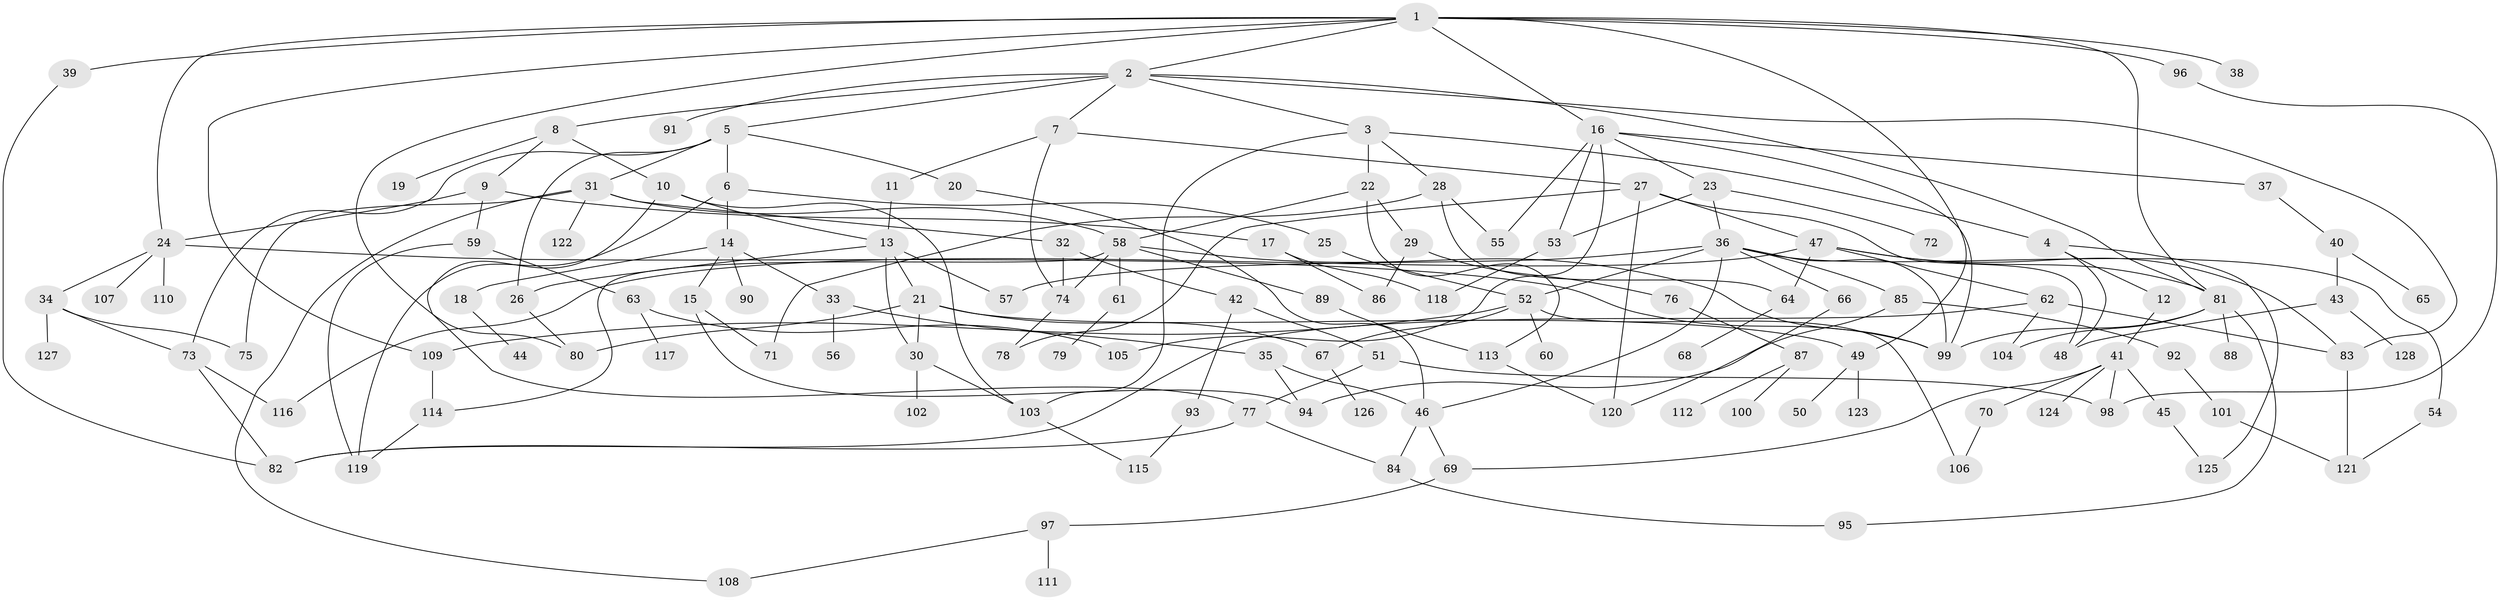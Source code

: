 // Generated by graph-tools (version 1.1) at 2025/49/03/09/25 03:49:17]
// undirected, 128 vertices, 190 edges
graph export_dot {
graph [start="1"]
  node [color=gray90,style=filled];
  1;
  2;
  3;
  4;
  5;
  6;
  7;
  8;
  9;
  10;
  11;
  12;
  13;
  14;
  15;
  16;
  17;
  18;
  19;
  20;
  21;
  22;
  23;
  24;
  25;
  26;
  27;
  28;
  29;
  30;
  31;
  32;
  33;
  34;
  35;
  36;
  37;
  38;
  39;
  40;
  41;
  42;
  43;
  44;
  45;
  46;
  47;
  48;
  49;
  50;
  51;
  52;
  53;
  54;
  55;
  56;
  57;
  58;
  59;
  60;
  61;
  62;
  63;
  64;
  65;
  66;
  67;
  68;
  69;
  70;
  71;
  72;
  73;
  74;
  75;
  76;
  77;
  78;
  79;
  80;
  81;
  82;
  83;
  84;
  85;
  86;
  87;
  88;
  89;
  90;
  91;
  92;
  93;
  94;
  95;
  96;
  97;
  98;
  99;
  100;
  101;
  102;
  103;
  104;
  105;
  106;
  107;
  108;
  109;
  110;
  111;
  112;
  113;
  114;
  115;
  116;
  117;
  118;
  119;
  120;
  121;
  122;
  123;
  124;
  125;
  126;
  127;
  128;
  1 -- 2;
  1 -- 16;
  1 -- 24;
  1 -- 38;
  1 -- 39;
  1 -- 49;
  1 -- 96;
  1 -- 109;
  1 -- 81;
  1 -- 80;
  2 -- 3;
  2 -- 5;
  2 -- 7;
  2 -- 8;
  2 -- 83;
  2 -- 91;
  2 -- 81;
  3 -- 4;
  3 -- 22;
  3 -- 28;
  3 -- 103;
  4 -- 12;
  4 -- 48;
  4 -- 125;
  5 -- 6;
  5 -- 20;
  5 -- 31;
  5 -- 73;
  5 -- 26;
  6 -- 14;
  6 -- 25;
  6 -- 119;
  7 -- 11;
  7 -- 27;
  7 -- 74;
  8 -- 9;
  8 -- 10;
  8 -- 19;
  9 -- 17;
  9 -- 59;
  9 -- 24;
  10 -- 77;
  10 -- 13;
  10 -- 103;
  11 -- 13;
  12 -- 41;
  13 -- 21;
  13 -- 26;
  13 -- 30;
  13 -- 57;
  14 -- 15;
  14 -- 18;
  14 -- 33;
  14 -- 90;
  15 -- 94;
  15 -- 71;
  16 -- 23;
  16 -- 37;
  16 -- 105;
  16 -- 55;
  16 -- 53;
  16 -- 99;
  17 -- 86;
  17 -- 118;
  18 -- 44;
  20 -- 46;
  21 -- 80;
  21 -- 49;
  21 -- 67;
  21 -- 30;
  22 -- 29;
  22 -- 113;
  22 -- 58;
  23 -- 36;
  23 -- 53;
  23 -- 72;
  24 -- 34;
  24 -- 99;
  24 -- 107;
  24 -- 110;
  25 -- 52;
  26 -- 80;
  27 -- 47;
  27 -- 120;
  27 -- 48;
  27 -- 78;
  28 -- 55;
  28 -- 64;
  28 -- 71;
  29 -- 76;
  29 -- 86;
  30 -- 102;
  30 -- 103;
  31 -- 32;
  31 -- 58;
  31 -- 108;
  31 -- 122;
  31 -- 75;
  32 -- 42;
  32 -- 74;
  33 -- 35;
  33 -- 56;
  34 -- 73;
  34 -- 75;
  34 -- 127;
  35 -- 94;
  35 -- 46;
  36 -- 46;
  36 -- 54;
  36 -- 66;
  36 -- 85;
  36 -- 52;
  36 -- 57;
  36 -- 99;
  37 -- 40;
  39 -- 82;
  40 -- 43;
  40 -- 65;
  41 -- 45;
  41 -- 69;
  41 -- 70;
  41 -- 124;
  41 -- 98;
  42 -- 51;
  42 -- 93;
  43 -- 128;
  43 -- 48;
  45 -- 125;
  46 -- 69;
  46 -- 84;
  47 -- 62;
  47 -- 81;
  47 -- 116;
  47 -- 64;
  47 -- 83;
  49 -- 50;
  49 -- 123;
  51 -- 98;
  51 -- 77;
  52 -- 60;
  52 -- 67;
  52 -- 109;
  52 -- 106;
  53 -- 118;
  54 -- 121;
  58 -- 61;
  58 -- 74;
  58 -- 89;
  58 -- 114;
  58 -- 99;
  59 -- 63;
  59 -- 119;
  61 -- 79;
  62 -- 104;
  62 -- 82;
  62 -- 83;
  63 -- 105;
  63 -- 117;
  64 -- 68;
  66 -- 120;
  67 -- 126;
  69 -- 97;
  70 -- 106;
  73 -- 82;
  73 -- 116;
  74 -- 78;
  76 -- 87;
  77 -- 84;
  77 -- 82;
  81 -- 88;
  81 -- 99;
  81 -- 104;
  81 -- 95;
  83 -- 121;
  84 -- 95;
  85 -- 92;
  85 -- 94;
  87 -- 100;
  87 -- 112;
  89 -- 113;
  92 -- 101;
  93 -- 115;
  96 -- 98;
  97 -- 111;
  97 -- 108;
  101 -- 121;
  103 -- 115;
  109 -- 114;
  113 -- 120;
  114 -- 119;
}
